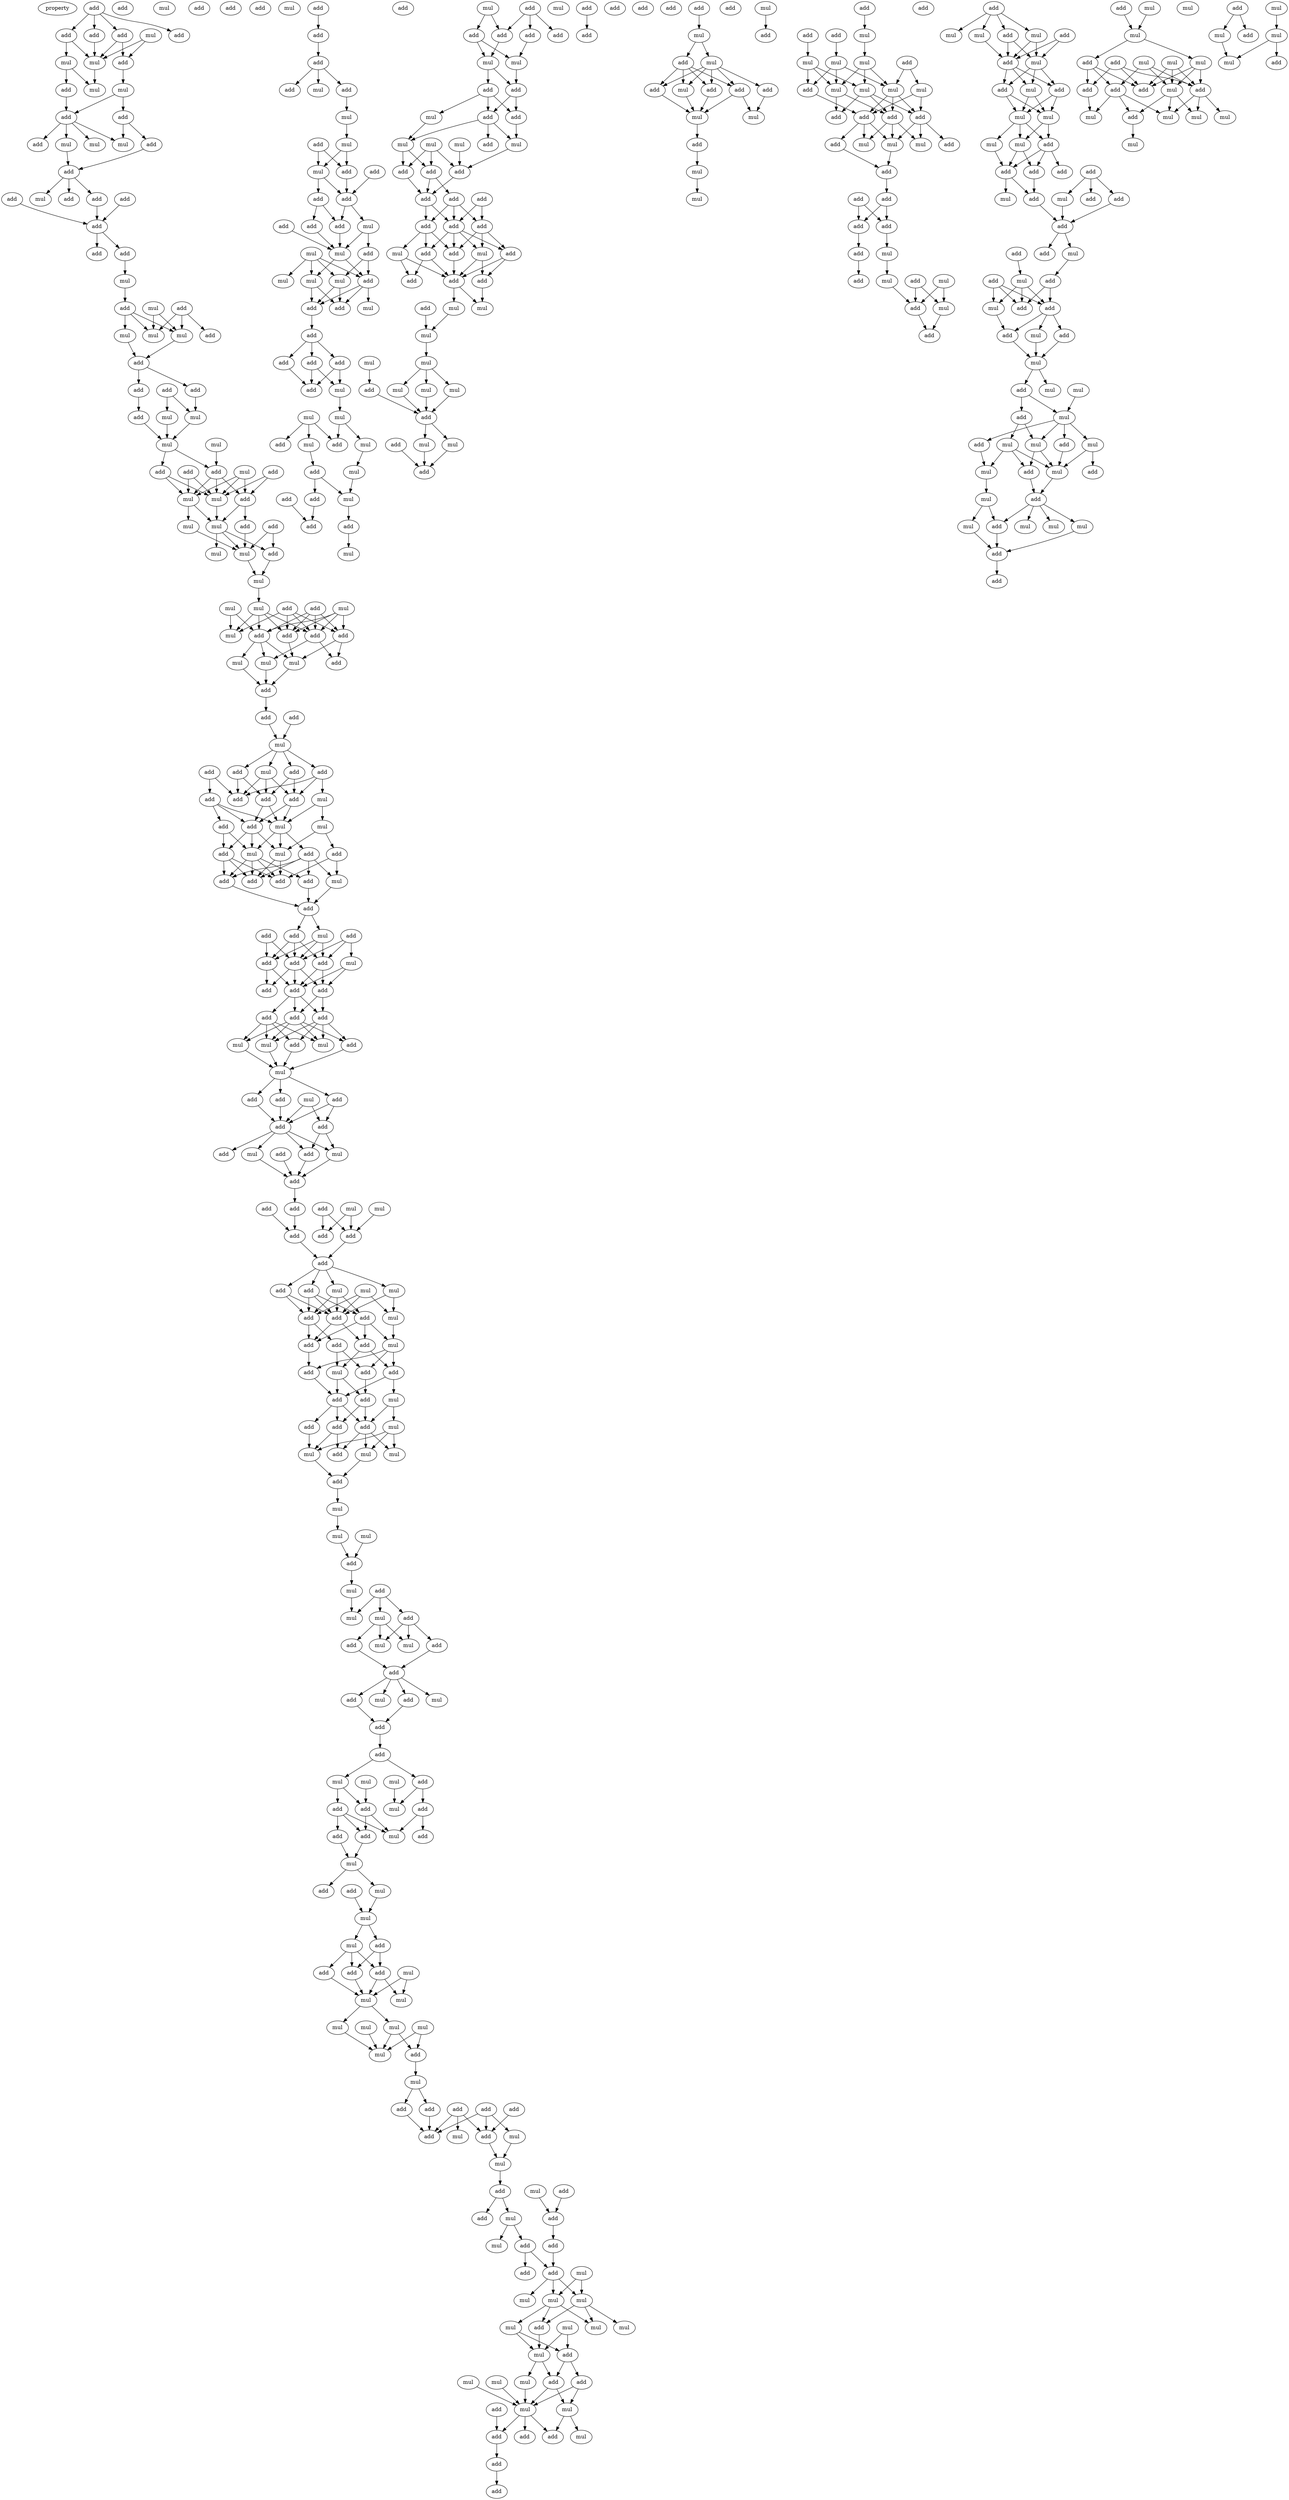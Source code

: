 digraph {
    node [fontcolor=black]
    property [mul=2,lf=1.3]
    0 [ label = add ];
    1 [ label = add ];
    2 [ label = add ];
    3 [ label = mul ];
    4 [ label = add ];
    5 [ label = add ];
    6 [ label = add ];
    7 [ label = mul ];
    8 [ label = mul ];
    9 [ label = mul ];
    10 [ label = add ];
    11 [ label = mul ];
    12 [ label = add ];
    13 [ label = add ];
    14 [ label = mul ];
    15 [ label = add ];
    16 [ label = mul ];
    17 [ label = add ];
    18 [ label = mul ];
    19 [ label = add ];
    20 [ label = mul ];
    21 [ label = add ];
    22 [ label = add ];
    23 [ label = add ];
    24 [ label = add ];
    25 [ label = add ];
    26 [ label = add ];
    27 [ label = add ];
    28 [ label = mul ];
    29 [ label = mul ];
    30 [ label = add ];
    31 [ label = add ];
    32 [ label = mul ];
    33 [ label = add ];
    34 [ label = mul ];
    35 [ label = mul ];
    36 [ label = add ];
    37 [ label = add ];
    38 [ label = add ];
    39 [ label = add ];
    40 [ label = mul ];
    41 [ label = add ];
    42 [ label = mul ];
    43 [ label = mul ];
    44 [ label = mul ];
    45 [ label = add ];
    46 [ label = add ];
    47 [ label = add ];
    48 [ label = add ];
    49 [ label = mul ];
    50 [ label = add ];
    51 [ label = mul ];
    52 [ label = mul ];
    53 [ label = add ];
    54 [ label = mul ];
    55 [ label = add ];
    56 [ label = mul ];
    57 [ label = mul ];
    58 [ label = mul ];
    59 [ label = add ];
    60 [ label = mul ];
    61 [ label = mul ];
    62 [ label = add ];
    63 [ label = mul ];
    64 [ label = mul ];
    65 [ label = add ];
    66 [ label = add ];
    67 [ label = add ];
    68 [ label = add ];
    69 [ label = add ];
    70 [ label = mul ];
    71 [ label = mul ];
    72 [ label = add ];
    73 [ label = mul ];
    74 [ label = mul ];
    75 [ label = add ];
    76 [ label = add ];
    77 [ label = add ];
    78 [ label = mul ];
    79 [ label = add ];
    80 [ label = add ];
    81 [ label = add ];
    82 [ label = add ];
    83 [ label = mul ];
    84 [ label = add ];
    85 [ label = add ];
    86 [ label = add ];
    87 [ label = mul ];
    88 [ label = add ];
    89 [ label = add ];
    90 [ label = mul ];
    91 [ label = add ];
    92 [ label = mul ];
    93 [ label = mul ];
    94 [ label = add ];
    95 [ label = add ];
    96 [ label = mul ];
    97 [ label = add ];
    98 [ label = add ];
    99 [ label = add ];
    100 [ label = mul ];
    101 [ label = add ];
    102 [ label = add ];
    103 [ label = add ];
    104 [ label = add ];
    105 [ label = add ];
    106 [ label = add ];
    107 [ label = mul ];
    108 [ label = add ];
    109 [ label = mul ];
    110 [ label = add ];
    111 [ label = add ];
    112 [ label = add ];
    113 [ label = add ];
    114 [ label = add ];
    115 [ label = add ];
    116 [ label = add ];
    117 [ label = add ];
    118 [ label = mul ];
    119 [ label = add ];
    120 [ label = add ];
    121 [ label = mul ];
    122 [ label = mul ];
    123 [ label = mul ];
    124 [ label = mul ];
    125 [ label = add ];
    126 [ label = add ];
    127 [ label = add ];
    128 [ label = add ];
    129 [ label = add ];
    130 [ label = add ];
    131 [ label = mul ];
    132 [ label = add ];
    133 [ label = mul ];
    134 [ label = add ];
    135 [ label = add ];
    136 [ label = mul ];
    137 [ label = mul ];
    138 [ label = add ];
    139 [ label = add ];
    140 [ label = add ];
    141 [ label = add ];
    142 [ label = add ];
    143 [ label = add ];
    144 [ label = add ];
    145 [ label = mul ];
    146 [ label = add ];
    147 [ label = add ];
    148 [ label = mul ];
    149 [ label = mul ];
    150 [ label = mul ];
    151 [ label = add ];
    152 [ label = add ];
    153 [ label = add ];
    154 [ label = add ];
    155 [ label = add ];
    156 [ label = add ];
    157 [ label = mul ];
    158 [ label = add ];
    159 [ label = add ];
    160 [ label = add ];
    161 [ label = mul ];
    162 [ label = mul ];
    163 [ label = add ];
    164 [ label = add ];
    165 [ label = add ];
    166 [ label = add ];
    167 [ label = mul ];
    168 [ label = add ];
    169 [ label = add ];
    170 [ label = mul ];
    171 [ label = mul ];
    172 [ label = mul ];
    173 [ label = add ];
    174 [ label = mul ];
    175 [ label = add ];
    176 [ label = mul ];
    177 [ label = mul ];
    178 [ label = mul ];
    179 [ label = add ];
    180 [ label = mul ];
    181 [ label = add ];
    182 [ label = mul ];
    183 [ label = add ];
    184 [ label = mul ];
    185 [ label = add ];
    186 [ label = add ];
    187 [ label = add ];
    188 [ label = mul ];
    189 [ label = mul ];
    190 [ label = add ];
    191 [ label = add ];
    192 [ label = mul ];
    193 [ label = add ];
    194 [ label = mul ];
    195 [ label = add ];
    196 [ label = add ];
    197 [ label = mul ];
    198 [ label = mul ];
    199 [ label = add ];
    200 [ label = mul ];
    201 [ label = add ];
    202 [ label = mul ];
    203 [ label = add ];
    204 [ label = add ];
    205 [ label = add ];
    206 [ label = add ];
    207 [ label = add ];
    208 [ label = mul ];
    209 [ label = mul ];
    210 [ label = add ];
    211 [ label = add ];
    212 [ label = mul ];
    213 [ label = mul ];
    214 [ label = mul ];
    215 [ label = add ];
    216 [ label = mul ];
    217 [ label = add ];
    218 [ label = add ];
    219 [ label = add ];
    220 [ label = add ];
    221 [ label = mul ];
    222 [ label = mul ];
    223 [ label = mul ];
    224 [ label = mul ];
    225 [ label = mul ];
    226 [ label = mul ];
    227 [ label = mul ];
    228 [ label = add ];
    229 [ label = mul ];
    230 [ label = add ];
    231 [ label = add ];
    232 [ label = add ];
    233 [ label = add ];
    234 [ label = add ];
    235 [ label = mul ];
    236 [ label = add ];
    237 [ label = add ];
    238 [ label = mul ];
    239 [ label = mul ];
    240 [ label = mul ];
    241 [ label = add ];
    242 [ label = add ];
    243 [ label = mul ];
    244 [ label = add ];
    245 [ label = add ];
    246 [ label = add ];
    247 [ label = add ];
    248 [ label = add ];
    249 [ label = mul ];
    250 [ label = add ];
    251 [ label = add ];
    252 [ label = mul ];
    253 [ label = mul ];
    254 [ label = mul ];
    255 [ label = mul ];
    256 [ label = add ];
    257 [ label = mul ];
    258 [ label = mul ];
    259 [ label = mul ];
    260 [ label = mul ];
    261 [ label = add ];
    262 [ label = mul ];
    263 [ label = add ];
    264 [ label = mul ];
    265 [ label = mul ];
    266 [ label = add ];
    267 [ label = mul ];
    268 [ label = mul ];
    269 [ label = mul ];
    270 [ label = add ];
    271 [ label = mul ];
    272 [ label = add ];
    273 [ label = add ];
    274 [ label = add ];
    275 [ label = mul ];
    276 [ label = add ];
    277 [ label = add ];
    278 [ label = add ];
    279 [ label = add ];
    280 [ label = add ];
    281 [ label = add ];
    282 [ label = mul ];
    283 [ label = add ];
    284 [ label = mul ];
    285 [ label = add ];
    286 [ label = mul ];
    287 [ label = add ];
    288 [ label = mul ];
    289 [ label = add ];
    290 [ label = add ];
    291 [ label = add ];
    292 [ label = add ];
    293 [ label = mul ];
    294 [ label = add ];
    295 [ label = add ];
    296 [ label = mul ];
    297 [ label = mul ];
    298 [ label = add ];
    299 [ label = mul ];
    300 [ label = mul ];
    301 [ label = add ];
    302 [ label = mul ];
    303 [ label = add ];
    304 [ label = add ];
    305 [ label = mul ];
    306 [ label = add ];
    307 [ label = add ];
    308 [ label = add ];
    309 [ label = add ];
    310 [ label = mul ];
    311 [ label = add ];
    312 [ label = mul ];
    313 [ label = mul ];
    314 [ label = add ];
    315 [ label = add ];
    316 [ label = mul ];
    317 [ label = add ];
    318 [ label = mul ];
    319 [ label = add ];
    320 [ label = mul ];
    321 [ label = mul ];
    322 [ label = add ];
    323 [ label = add ];
    324 [ label = add ];
    325 [ label = add ];
    326 [ label = mul ];
    327 [ label = mul ];
    328 [ label = add ];
    329 [ label = add ];
    330 [ label = add ];
    331 [ label = add ];
    332 [ label = add ];
    333 [ label = mul ];
    334 [ label = mul ];
    335 [ label = add ];
    336 [ label = add ];
    337 [ label = add ];
    338 [ label = add ];
    339 [ label = mul ];
    340 [ label = mul ];
    341 [ label = mul ];
    342 [ label = mul ];
    343 [ label = add ];
    344 [ label = mul ];
    345 [ label = add ];
    346 [ label = add ];
    347 [ label = add ];
    348 [ label = add ];
    349 [ label = add ];
    350 [ label = add ];
    351 [ label = add ];
    352 [ label = add ];
    353 [ label = add ];
    354 [ label = add ];
    355 [ label = add ];
    356 [ label = add ];
    357 [ label = mul ];
    358 [ label = mul ];
    359 [ label = add ];
    360 [ label = add ];
    361 [ label = add ];
    362 [ label = mul ];
    363 [ label = add ];
    364 [ label = mul ];
    365 [ label = mul ];
    366 [ label = mul ];
    367 [ label = mul ];
    368 [ label = add ];
    369 [ label = mul ];
    370 [ label = mul ];
    371 [ label = mul ];
    372 [ label = add ];
    373 [ label = add ];
    374 [ label = mul ];
    375 [ label = mul ];
    376 [ label = mul ];
    377 [ label = add ];
    378 [ label = add ];
    379 [ label = add ];
    380 [ label = add ];
    381 [ label = add ];
    382 [ label = add ];
    383 [ label = add ];
    384 [ label = add ];
    385 [ label = mul ];
    386 [ label = add ];
    387 [ label = mul ];
    388 [ label = add ];
    389 [ label = add ];
    390 [ label = mul ];
    391 [ label = add ];
    392 [ label = add ];
    393 [ label = mul ];
    394 [ label = mul ];
    395 [ label = mul ];
    396 [ label = add ];
    397 [ label = mul ];
    398 [ label = add ];
    399 [ label = mul ];
    400 [ label = add ];
    401 [ label = add ];
    402 [ label = add ];
    403 [ label = mul ];
    404 [ label = mul ];
    405 [ label = add ];
    406 [ label = mul ];
    407 [ label = mul ];
    408 [ label = mul ];
    409 [ label = mul ];
    410 [ label = mul ];
    411 [ label = add ];
    412 [ label = mul ];
    413 [ label = add ];
    414 [ label = add ];
    415 [ label = add ];
    416 [ label = add ];
    417 [ label = add ];
    418 [ label = mul ];
    419 [ label = mul ];
    420 [ label = add ];
    421 [ label = mul ];
    422 [ label = add ];
    423 [ label = add ];
    424 [ label = add ];
    425 [ label = add ];
    426 [ label = add ];
    427 [ label = add ];
    428 [ label = add ];
    429 [ label = mul ];
    430 [ label = mul ];
    431 [ label = add ];
    432 [ label = mul ];
    433 [ label = add ];
    434 [ label = add ];
    435 [ label = mul ];
    436 [ label = add ];
    437 [ label = add ];
    438 [ label = add ];
    439 [ label = mul ];
    440 [ label = mul ];
    441 [ label = mul ];
    442 [ label = add ];
    443 [ label = add ];
    444 [ label = mul ];
    445 [ label = mul ];
    446 [ label = add ];
    447 [ label = add ];
    448 [ label = mul ];
    449 [ label = mul ];
    450 [ label = add ];
    451 [ label = mul ];
    452 [ label = mul ];
    453 [ label = add ];
    454 [ label = add ];
    455 [ label = add ];
    456 [ label = add ];
    457 [ label = mul ];
    458 [ label = mul ];
    459 [ label = add ];
    460 [ label = add ];
    461 [ label = add ];
    462 [ label = add ];
    463 [ label = mul ];
    464 [ label = add ];
    465 [ label = add ];
    466 [ label = add ];
    467 [ label = mul ];
    468 [ label = add ];
    469 [ label = mul ];
    470 [ label = add ];
    471 [ label = add ];
    472 [ label = add ];
    473 [ label = mul ];
    474 [ label = add ];
    475 [ label = mul ];
    476 [ label = mul ];
    477 [ label = mul ];
    478 [ label = add ];
    479 [ label = add ];
    480 [ label = mul ];
    481 [ label = mul ];
    482 [ label = mul ];
    483 [ label = mul ];
    484 [ label = add ];
    485 [ label = add ];
    486 [ label = add ];
    487 [ label = mul ];
    488 [ label = add ];
    489 [ label = mul ];
    490 [ label = add ];
    491 [ label = mul ];
    492 [ label = mul ];
    493 [ label = mul ];
    494 [ label = add ];
    495 [ label = mul ];
    496 [ label = mul ];
    497 [ label = add ];
    498 [ label = add ];
    499 [ label = mul ];
    500 [ label = mul ];
    501 [ label = add ];
    502 [ label = mul ];
    503 [ label = add ];
    504 [ label = mul ];
    505 [ label = add ];
    506 [ label = mul ];
    507 [ label = mul ];
    508 [ label = add ];
    509 [ label = add ];
    510 [ label = add ];
    511 [ label = mul ];
    512 [ label = add ];
    513 [ label = add ];
    514 [ label = mul ];
    515 [ label = mul ];
    516 [ label = mul ];
    517 [ label = mul ];
    518 [ label = mul ];
    519 [ label = add ];
    520 [ label = mul ];
    521 [ label = mul ];
    522 [ label = add ];
    523 [ label = mul ];
    524 [ label = mul ];
    525 [ label = add ];
    0 -> 1 [ name = 0 ];
    0 -> 2 [ name = 1 ];
    0 -> 4 [ name = 2 ];
    0 -> 5 [ name = 3 ];
    1 -> 6 [ name = 4 ];
    1 -> 7 [ name = 5 ];
    2 -> 7 [ name = 6 ];
    3 -> 6 [ name = 7 ];
    3 -> 7 [ name = 8 ];
    4 -> 7 [ name = 9 ];
    4 -> 8 [ name = 10 ];
    6 -> 11 [ name = 11 ];
    7 -> 9 [ name = 12 ];
    8 -> 9 [ name = 13 ];
    8 -> 10 [ name = 14 ];
    10 -> 12 [ name = 15 ];
    11 -> 12 [ name = 16 ];
    11 -> 13 [ name = 17 ];
    12 -> 14 [ name = 18 ];
    12 -> 16 [ name = 19 ];
    12 -> 17 [ name = 20 ];
    12 -> 18 [ name = 21 ];
    13 -> 15 [ name = 22 ];
    13 -> 16 [ name = 23 ];
    14 -> 19 [ name = 24 ];
    15 -> 19 [ name = 25 ];
    19 -> 20 [ name = 26 ];
    19 -> 21 [ name = 27 ];
    19 -> 24 [ name = 28 ];
    21 -> 25 [ name = 29 ];
    22 -> 25 [ name = 30 ];
    23 -> 25 [ name = 31 ];
    25 -> 26 [ name = 32 ];
    25 -> 27 [ name = 33 ];
    27 -> 28 [ name = 34 ];
    28 -> 31 [ name = 35 ];
    29 -> 32 [ name = 36 ];
    29 -> 35 [ name = 37 ];
    30 -> 32 [ name = 38 ];
    30 -> 33 [ name = 39 ];
    30 -> 35 [ name = 40 ];
    31 -> 32 [ name = 41 ];
    31 -> 34 [ name = 42 ];
    31 -> 35 [ name = 43 ];
    34 -> 36 [ name = 44 ];
    35 -> 36 [ name = 45 ];
    36 -> 37 [ name = 46 ];
    36 -> 39 [ name = 47 ];
    37 -> 42 [ name = 48 ];
    38 -> 40 [ name = 49 ];
    38 -> 42 [ name = 50 ];
    39 -> 41 [ name = 51 ];
    40 -> 43 [ name = 52 ];
    41 -> 43 [ name = 53 ];
    42 -> 43 [ name = 54 ];
    43 -> 46 [ name = 55 ];
    43 -> 47 [ name = 56 ];
    44 -> 47 [ name = 57 ];
    45 -> 50 [ name = 58 ];
    45 -> 51 [ name = 59 ];
    46 -> 51 [ name = 60 ];
    46 -> 52 [ name = 61 ];
    47 -> 50 [ name = 62 ];
    47 -> 51 [ name = 63 ];
    47 -> 52 [ name = 64 ];
    48 -> 51 [ name = 65 ];
    48 -> 52 [ name = 66 ];
    49 -> 50 [ name = 67 ];
    49 -> 51 [ name = 68 ];
    49 -> 52 [ name = 69 ];
    50 -> 54 [ name = 70 ];
    50 -> 55 [ name = 71 ];
    51 -> 54 [ name = 72 ];
    52 -> 54 [ name = 73 ];
    52 -> 56 [ name = 74 ];
    53 -> 58 [ name = 75 ];
    53 -> 59 [ name = 76 ];
    54 -> 57 [ name = 77 ];
    54 -> 58 [ name = 78 ];
    54 -> 59 [ name = 79 ];
    55 -> 58 [ name = 80 ];
    56 -> 58 [ name = 81 ];
    58 -> 60 [ name = 82 ];
    59 -> 60 [ name = 83 ];
    60 -> 61 [ name = 84 ];
    61 -> 66 [ name = 85 ];
    61 -> 67 [ name = 86 ];
    61 -> 68 [ name = 87 ];
    61 -> 70 [ name = 88 ];
    62 -> 67 [ name = 89 ];
    62 -> 68 [ name = 90 ];
    62 -> 69 [ name = 91 ];
    62 -> 70 [ name = 92 ];
    63 -> 66 [ name = 93 ];
    63 -> 70 [ name = 94 ];
    64 -> 66 [ name = 95 ];
    64 -> 67 [ name = 96 ];
    64 -> 68 [ name = 97 ];
    64 -> 69 [ name = 98 ];
    65 -> 66 [ name = 99 ];
    65 -> 67 [ name = 100 ];
    65 -> 68 [ name = 101 ];
    65 -> 69 [ name = 102 ];
    66 -> 71 [ name = 103 ];
    66 -> 73 [ name = 104 ];
    66 -> 74 [ name = 105 ];
    67 -> 72 [ name = 106 ];
    67 -> 74 [ name = 107 ];
    68 -> 71 [ name = 108 ];
    69 -> 71 [ name = 109 ];
    69 -> 72 [ name = 110 ];
    71 -> 75 [ name = 111 ];
    73 -> 75 [ name = 112 ];
    74 -> 75 [ name = 113 ];
    75 -> 76 [ name = 114 ];
    76 -> 78 [ name = 115 ];
    77 -> 78 [ name = 116 ];
    78 -> 79 [ name = 117 ];
    78 -> 81 [ name = 118 ];
    78 -> 82 [ name = 119 ];
    78 -> 83 [ name = 120 ];
    79 -> 84 [ name = 121 ];
    79 -> 85 [ name = 122 ];
    80 -> 85 [ name = 123 ];
    80 -> 88 [ name = 124 ];
    81 -> 84 [ name = 125 ];
    81 -> 86 [ name = 126 ];
    82 -> 85 [ name = 127 ];
    82 -> 86 [ name = 128 ];
    82 -> 87 [ name = 129 ];
    83 -> 84 [ name = 130 ];
    83 -> 85 [ name = 131 ];
    83 -> 86 [ name = 132 ];
    84 -> 89 [ name = 133 ];
    84 -> 92 [ name = 134 ];
    86 -> 89 [ name = 135 ];
    86 -> 92 [ name = 136 ];
    87 -> 90 [ name = 137 ];
    87 -> 92 [ name = 138 ];
    88 -> 89 [ name = 139 ];
    88 -> 91 [ name = 140 ];
    88 -> 92 [ name = 141 ];
    89 -> 93 [ name = 142 ];
    89 -> 95 [ name = 143 ];
    89 -> 96 [ name = 144 ];
    90 -> 93 [ name = 145 ];
    90 -> 97 [ name = 146 ];
    91 -> 95 [ name = 147 ];
    91 -> 96 [ name = 148 ];
    92 -> 93 [ name = 149 ];
    92 -> 94 [ name = 150 ];
    92 -> 96 [ name = 151 ];
    93 -> 98 [ name = 152 ];
    93 -> 99 [ name = 153 ];
    94 -> 98 [ name = 154 ];
    94 -> 100 [ name = 155 ];
    94 -> 101 [ name = 156 ];
    94 -> 102 [ name = 157 ];
    95 -> 98 [ name = 158 ];
    95 -> 99 [ name = 159 ];
    95 -> 101 [ name = 160 ];
    96 -> 98 [ name = 161 ];
    96 -> 99 [ name = 162 ];
    96 -> 101 [ name = 163 ];
    96 -> 102 [ name = 164 ];
    97 -> 99 [ name = 165 ];
    97 -> 100 [ name = 166 ];
    100 -> 103 [ name = 167 ];
    101 -> 103 [ name = 168 ];
    102 -> 103 [ name = 169 ];
    103 -> 106 [ name = 170 ];
    103 -> 107 [ name = 171 ];
    104 -> 108 [ name = 172 ];
    104 -> 110 [ name = 173 ];
    105 -> 108 [ name = 174 ];
    105 -> 109 [ name = 175 ];
    105 -> 111 [ name = 176 ];
    106 -> 108 [ name = 177 ];
    106 -> 110 [ name = 178 ];
    106 -> 111 [ name = 179 ];
    107 -> 108 [ name = 180 ];
    107 -> 110 [ name = 181 ];
    107 -> 111 [ name = 182 ];
    108 -> 112 [ name = 183 ];
    108 -> 113 [ name = 184 ];
    108 -> 114 [ name = 185 ];
    109 -> 112 [ name = 186 ];
    109 -> 113 [ name = 187 ];
    110 -> 112 [ name = 188 ];
    110 -> 114 [ name = 189 ];
    111 -> 112 [ name = 190 ];
    111 -> 113 [ name = 191 ];
    112 -> 115 [ name = 192 ];
    112 -> 116 [ name = 193 ];
    112 -> 117 [ name = 194 ];
    113 -> 115 [ name = 195 ];
    113 -> 117 [ name = 196 ];
    115 -> 118 [ name = 197 ];
    115 -> 119 [ name = 198 ];
    115 -> 120 [ name = 199 ];
    115 -> 121 [ name = 200 ];
    116 -> 118 [ name = 201 ];
    116 -> 120 [ name = 202 ];
    116 -> 121 [ name = 203 ];
    116 -> 122 [ name = 204 ];
    117 -> 118 [ name = 205 ];
    117 -> 119 [ name = 206 ];
    117 -> 121 [ name = 207 ];
    117 -> 122 [ name = 208 ];
    119 -> 123 [ name = 209 ];
    120 -> 123 [ name = 210 ];
    121 -> 123 [ name = 211 ];
    122 -> 123 [ name = 212 ];
    123 -> 125 [ name = 213 ];
    123 -> 126 [ name = 214 ];
    123 -> 127 [ name = 215 ];
    124 -> 128 [ name = 216 ];
    124 -> 129 [ name = 217 ];
    125 -> 128 [ name = 218 ];
    125 -> 129 [ name = 219 ];
    126 -> 128 [ name = 220 ];
    127 -> 128 [ name = 221 ];
    128 -> 130 [ name = 222 ];
    128 -> 131 [ name = 223 ];
    128 -> 132 [ name = 224 ];
    128 -> 133 [ name = 225 ];
    129 -> 130 [ name = 226 ];
    129 -> 131 [ name = 227 ];
    130 -> 135 [ name = 228 ];
    131 -> 135 [ name = 229 ];
    133 -> 135 [ name = 230 ];
    134 -> 135 [ name = 231 ];
    135 -> 138 [ name = 232 ];
    136 -> 141 [ name = 233 ];
    137 -> 141 [ name = 234 ];
    137 -> 142 [ name = 235 ];
    138 -> 143 [ name = 236 ];
    139 -> 143 [ name = 237 ];
    140 -> 141 [ name = 238 ];
    140 -> 142 [ name = 239 ];
    141 -> 144 [ name = 240 ];
    143 -> 144 [ name = 241 ];
    144 -> 146 [ name = 242 ];
    144 -> 147 [ name = 243 ];
    144 -> 148 [ name = 244 ];
    144 -> 149 [ name = 245 ];
    145 -> 150 [ name = 246 ];
    145 -> 151 [ name = 247 ];
    145 -> 152 [ name = 248 ];
    146 -> 151 [ name = 249 ];
    146 -> 152 [ name = 250 ];
    146 -> 153 [ name = 251 ];
    147 -> 151 [ name = 252 ];
    147 -> 152 [ name = 253 ];
    148 -> 150 [ name = 254 ];
    148 -> 151 [ name = 255 ];
    149 -> 151 [ name = 256 ];
    149 -> 152 [ name = 257 ];
    149 -> 153 [ name = 258 ];
    150 -> 157 [ name = 259 ];
    151 -> 154 [ name = 260 ];
    151 -> 155 [ name = 261 ];
    152 -> 155 [ name = 262 ];
    152 -> 156 [ name = 263 ];
    153 -> 154 [ name = 264 ];
    153 -> 155 [ name = 265 ];
    153 -> 157 [ name = 266 ];
    154 -> 158 [ name = 267 ];
    154 -> 161 [ name = 268 ];
    155 -> 160 [ name = 269 ];
    156 -> 159 [ name = 270 ];
    156 -> 161 [ name = 271 ];
    157 -> 158 [ name = 272 ];
    157 -> 159 [ name = 273 ];
    157 -> 160 [ name = 274 ];
    158 -> 162 [ name = 275 ];
    158 -> 163 [ name = 276 ];
    159 -> 164 [ name = 277 ];
    160 -> 163 [ name = 278 ];
    161 -> 163 [ name = 279 ];
    161 -> 164 [ name = 280 ];
    162 -> 166 [ name = 281 ];
    162 -> 167 [ name = 282 ];
    163 -> 165 [ name = 283 ];
    163 -> 166 [ name = 284 ];
    163 -> 168 [ name = 285 ];
    164 -> 166 [ name = 286 ];
    164 -> 168 [ name = 287 ];
    165 -> 171 [ name = 288 ];
    166 -> 169 [ name = 289 ];
    166 -> 170 [ name = 290 ];
    166 -> 172 [ name = 291 ];
    167 -> 170 [ name = 292 ];
    167 -> 171 [ name = 293 ];
    167 -> 172 [ name = 294 ];
    168 -> 169 [ name = 295 ];
    168 -> 171 [ name = 296 ];
    170 -> 173 [ name = 297 ];
    171 -> 173 [ name = 298 ];
    173 -> 174 [ name = 299 ];
    174 -> 178 [ name = 300 ];
    177 -> 179 [ name = 301 ];
    178 -> 179 [ name = 302 ];
    179 -> 180 [ name = 303 ];
    180 -> 182 [ name = 304 ];
    181 -> 182 [ name = 305 ];
    181 -> 183 [ name = 306 ];
    181 -> 184 [ name = 307 ];
    183 -> 185 [ name = 308 ];
    183 -> 188 [ name = 309 ];
    183 -> 189 [ name = 310 ];
    184 -> 186 [ name = 311 ];
    184 -> 188 [ name = 312 ];
    184 -> 189 [ name = 313 ];
    185 -> 190 [ name = 314 ];
    186 -> 190 [ name = 315 ];
    190 -> 191 [ name = 316 ];
    190 -> 192 [ name = 317 ];
    190 -> 193 [ name = 318 ];
    190 -> 194 [ name = 319 ];
    191 -> 195 [ name = 320 ];
    193 -> 195 [ name = 321 ];
    195 -> 196 [ name = 322 ];
    196 -> 197 [ name = 323 ];
    196 -> 199 [ name = 324 ];
    197 -> 201 [ name = 325 ];
    197 -> 203 [ name = 326 ];
    198 -> 203 [ name = 327 ];
    199 -> 202 [ name = 328 ];
    199 -> 204 [ name = 329 ];
    200 -> 202 [ name = 330 ];
    201 -> 205 [ name = 331 ];
    201 -> 207 [ name = 332 ];
    201 -> 208 [ name = 333 ];
    203 -> 207 [ name = 334 ];
    203 -> 208 [ name = 335 ];
    204 -> 206 [ name = 336 ];
    204 -> 208 [ name = 337 ];
    205 -> 209 [ name = 338 ];
    207 -> 209 [ name = 339 ];
    209 -> 210 [ name = 340 ];
    209 -> 212 [ name = 341 ];
    211 -> 213 [ name = 342 ];
    212 -> 213 [ name = 343 ];
    213 -> 214 [ name = 344 ];
    213 -> 215 [ name = 345 ];
    214 -> 217 [ name = 346 ];
    214 -> 219 [ name = 347 ];
    214 -> 220 [ name = 348 ];
    215 -> 217 [ name = 349 ];
    215 -> 220 [ name = 350 ];
    216 -> 221 [ name = 351 ];
    216 -> 222 [ name = 352 ];
    217 -> 221 [ name = 353 ];
    219 -> 221 [ name = 354 ];
    220 -> 221 [ name = 355 ];
    220 -> 222 [ name = 356 ];
    221 -> 225 [ name = 357 ];
    221 -> 226 [ name = 358 ];
    223 -> 227 [ name = 359 ];
    223 -> 228 [ name = 360 ];
    224 -> 227 [ name = 361 ];
    225 -> 227 [ name = 362 ];
    225 -> 228 [ name = 363 ];
    226 -> 227 [ name = 364 ];
    228 -> 229 [ name = 365 ];
    229 -> 233 [ name = 366 ];
    229 -> 234 [ name = 367 ];
    230 -> 235 [ name = 368 ];
    230 -> 236 [ name = 369 ];
    230 -> 237 [ name = 370 ];
    231 -> 236 [ name = 371 ];
    231 -> 237 [ name = 372 ];
    231 -> 238 [ name = 373 ];
    232 -> 237 [ name = 374 ];
    233 -> 236 [ name = 375 ];
    234 -> 236 [ name = 376 ];
    237 -> 239 [ name = 377 ];
    238 -> 239 [ name = 378 ];
    239 -> 241 [ name = 379 ];
    240 -> 245 [ name = 380 ];
    241 -> 243 [ name = 381 ];
    241 -> 246 [ name = 382 ];
    242 -> 245 [ name = 383 ];
    243 -> 248 [ name = 384 ];
    243 -> 249 [ name = 385 ];
    245 -> 247 [ name = 386 ];
    247 -> 251 [ name = 387 ];
    248 -> 250 [ name = 388 ];
    248 -> 251 [ name = 389 ];
    251 -> 253 [ name = 390 ];
    251 -> 254 [ name = 391 ];
    251 -> 255 [ name = 392 ];
    252 -> 254 [ name = 393 ];
    252 -> 255 [ name = 394 ];
    254 -> 256 [ name = 395 ];
    254 -> 257 [ name = 396 ];
    254 -> 259 [ name = 397 ];
    255 -> 256 [ name = 398 ];
    255 -> 257 [ name = 399 ];
    255 -> 260 [ name = 400 ];
    256 -> 262 [ name = 401 ];
    258 -> 261 [ name = 402 ];
    258 -> 262 [ name = 403 ];
    259 -> 261 [ name = 404 ];
    259 -> 262 [ name = 405 ];
    261 -> 263 [ name = 406 ];
    261 -> 266 [ name = 407 ];
    262 -> 263 [ name = 408 ];
    262 -> 264 [ name = 409 ];
    263 -> 268 [ name = 410 ];
    263 -> 269 [ name = 411 ];
    264 -> 268 [ name = 412 ];
    265 -> 268 [ name = 413 ];
    266 -> 268 [ name = 414 ];
    266 -> 269 [ name = 415 ];
    267 -> 268 [ name = 416 ];
    268 -> 272 [ name = 417 ];
    268 -> 273 [ name = 418 ];
    268 -> 274 [ name = 419 ];
    269 -> 273 [ name = 420 ];
    269 -> 275 [ name = 421 ];
    270 -> 274 [ name = 422 ];
    274 -> 276 [ name = 423 ];
    276 -> 277 [ name = 424 ];
    278 -> 279 [ name = 425 ];
    279 -> 280 [ name = 426 ];
    280 -> 281 [ name = 427 ];
    280 -> 282 [ name = 428 ];
    280 -> 283 [ name = 429 ];
    283 -> 284 [ name = 430 ];
    284 -> 286 [ name = 431 ];
    285 -> 287 [ name = 432 ];
    285 -> 288 [ name = 433 ];
    286 -> 287 [ name = 434 ];
    286 -> 288 [ name = 435 ];
    287 -> 291 [ name = 436 ];
    288 -> 290 [ name = 437 ];
    288 -> 291 [ name = 438 ];
    289 -> 291 [ name = 439 ];
    290 -> 292 [ name = 440 ];
    290 -> 294 [ name = 441 ];
    291 -> 293 [ name = 442 ];
    291 -> 294 [ name = 443 ];
    292 -> 296 [ name = 444 ];
    293 -> 296 [ name = 445 ];
    293 -> 298 [ name = 446 ];
    294 -> 296 [ name = 447 ];
    295 -> 296 [ name = 448 ];
    296 -> 301 [ name = 449 ];
    296 -> 302 [ name = 450 ];
    297 -> 299 [ name = 451 ];
    297 -> 300 [ name = 452 ];
    297 -> 301 [ name = 453 ];
    297 -> 302 [ name = 454 ];
    298 -> 299 [ name = 455 ];
    298 -> 301 [ name = 456 ];
    299 -> 303 [ name = 457 ];
    299 -> 304 [ name = 458 ];
    301 -> 303 [ name = 459 ];
    301 -> 304 [ name = 460 ];
    301 -> 305 [ name = 461 ];
    302 -> 303 [ name = 462 ];
    302 -> 304 [ name = 463 ];
    303 -> 306 [ name = 464 ];
    306 -> 307 [ name = 465 ];
    306 -> 308 [ name = 466 ];
    306 -> 309 [ name = 467 ];
    307 -> 311 [ name = 468 ];
    308 -> 310 [ name = 469 ];
    308 -> 311 [ name = 470 ];
    309 -> 310 [ name = 471 ];
    309 -> 311 [ name = 472 ];
    310 -> 312 [ name = 473 ];
    312 -> 315 [ name = 474 ];
    312 -> 316 [ name = 475 ];
    313 -> 315 [ name = 476 ];
    313 -> 317 [ name = 477 ];
    313 -> 318 [ name = 478 ];
    316 -> 320 [ name = 479 ];
    318 -> 319 [ name = 480 ];
    319 -> 321 [ name = 481 ];
    319 -> 323 [ name = 482 ];
    320 -> 321 [ name = 483 ];
    321 -> 324 [ name = 484 ];
    322 -> 325 [ name = 485 ];
    323 -> 325 [ name = 486 ];
    324 -> 326 [ name = 487 ];
    327 -> 329 [ name = 488 ];
    327 -> 332 [ name = 489 ];
    328 -> 329 [ name = 490 ];
    328 -> 330 [ name = 491 ];
    328 -> 331 [ name = 492 ];
    329 -> 334 [ name = 493 ];
    330 -> 333 [ name = 494 ];
    332 -> 333 [ name = 495 ];
    332 -> 334 [ name = 496 ];
    333 -> 335 [ name = 497 ];
    334 -> 335 [ name = 498 ];
    334 -> 336 [ name = 499 ];
    335 -> 337 [ name = 500 ];
    335 -> 338 [ name = 501 ];
    336 -> 337 [ name = 502 ];
    336 -> 338 [ name = 503 ];
    336 -> 339 [ name = 504 ];
    337 -> 341 [ name = 505 ];
    338 -> 340 [ name = 506 ];
    338 -> 341 [ name = 507 ];
    338 -> 343 [ name = 508 ];
    339 -> 340 [ name = 509 ];
    340 -> 345 [ name = 510 ];
    340 -> 347 [ name = 511 ];
    341 -> 346 [ name = 512 ];
    342 -> 345 [ name = 513 ];
    342 -> 346 [ name = 514 ];
    342 -> 347 [ name = 515 ];
    344 -> 346 [ name = 516 ];
    345 -> 348 [ name = 517 ];
    345 -> 350 [ name = 518 ];
    346 -> 350 [ name = 519 ];
    347 -> 350 [ name = 520 ];
    348 -> 351 [ name = 521 ];
    348 -> 352 [ name = 522 ];
    348 -> 353 [ name = 523 ];
    349 -> 352 [ name = 524 ];
    349 -> 353 [ name = 525 ];
    350 -> 351 [ name = 526 ];
    350 -> 352 [ name = 527 ];
    351 -> 354 [ name = 528 ];
    351 -> 356 [ name = 529 ];
    351 -> 357 [ name = 530 ];
    352 -> 354 [ name = 531 ];
    352 -> 355 [ name = 532 ];
    352 -> 356 [ name = 533 ];
    352 -> 358 [ name = 534 ];
    353 -> 354 [ name = 535 ];
    353 -> 355 [ name = 536 ];
    353 -> 358 [ name = 537 ];
    354 -> 359 [ name = 538 ];
    355 -> 359 [ name = 539 ];
    355 -> 360 [ name = 540 ];
    356 -> 359 [ name = 541 ];
    356 -> 361 [ name = 542 ];
    357 -> 359 [ name = 543 ];
    357 -> 361 [ name = 544 ];
    358 -> 359 [ name = 545 ];
    358 -> 360 [ name = 546 ];
    359 -> 362 [ name = 547 ];
    359 -> 364 [ name = 548 ];
    360 -> 362 [ name = 549 ];
    363 -> 365 [ name = 550 ];
    364 -> 365 [ name = 551 ];
    365 -> 366 [ name = 552 ];
    366 -> 369 [ name = 553 ];
    366 -> 370 [ name = 554 ];
    366 -> 371 [ name = 555 ];
    367 -> 368 [ name = 556 ];
    368 -> 372 [ name = 557 ];
    369 -> 372 [ name = 558 ];
    370 -> 372 [ name = 559 ];
    371 -> 372 [ name = 560 ];
    372 -> 374 [ name = 561 ];
    372 -> 376 [ name = 562 ];
    373 -> 377 [ name = 563 ];
    374 -> 377 [ name = 564 ];
    376 -> 377 [ name = 565 ];
    378 -> 384 [ name = 566 ];
    382 -> 385 [ name = 567 ];
    385 -> 386 [ name = 568 ];
    385 -> 387 [ name = 569 ];
    386 -> 389 [ name = 570 ];
    386 -> 390 [ name = 571 ];
    386 -> 391 [ name = 572 ];
    386 -> 392 [ name = 573 ];
    387 -> 388 [ name = 574 ];
    387 -> 389 [ name = 575 ];
    387 -> 390 [ name = 576 ];
    387 -> 391 [ name = 577 ];
    387 -> 392 [ name = 578 ];
    388 -> 393 [ name = 579 ];
    389 -> 394 [ name = 580 ];
    390 -> 394 [ name = 581 ];
    391 -> 394 [ name = 582 ];
    392 -> 393 [ name = 583 ];
    392 -> 394 [ name = 584 ];
    394 -> 396 [ name = 585 ];
    395 -> 398 [ name = 586 ];
    396 -> 397 [ name = 587 ];
    397 -> 399 [ name = 588 ];
    400 -> 403 [ name = 589 ];
    401 -> 404 [ name = 590 ];
    402 -> 406 [ name = 591 ];
    403 -> 407 [ name = 592 ];
    404 -> 409 [ name = 593 ];
    404 -> 410 [ name = 594 ];
    404 -> 411 [ name = 595 ];
    405 -> 408 [ name = 596 ];
    405 -> 412 [ name = 597 ];
    406 -> 409 [ name = 598 ];
    406 -> 411 [ name = 599 ];
    406 -> 412 [ name = 600 ];
    407 -> 409 [ name = 601 ];
    407 -> 410 [ name = 602 ];
    407 -> 412 [ name = 603 ];
    408 -> 413 [ name = 604 ];
    408 -> 416 [ name = 605 ];
    409 -> 414 [ name = 606 ];
    409 -> 415 [ name = 607 ];
    410 -> 414 [ name = 608 ];
    410 -> 415 [ name = 609 ];
    410 -> 416 [ name = 610 ];
    411 -> 413 [ name = 611 ];
    412 -> 413 [ name = 612 ];
    412 -> 415 [ name = 613 ];
    412 -> 416 [ name = 614 ];
    413 -> 418 [ name = 615 ];
    413 -> 419 [ name = 616 ];
    413 -> 420 [ name = 617 ];
    415 -> 418 [ name = 618 ];
    415 -> 419 [ name = 619 ];
    415 -> 421 [ name = 620 ];
    416 -> 417 [ name = 621 ];
    416 -> 418 [ name = 622 ];
    416 -> 421 [ name = 623 ];
    418 -> 422 [ name = 624 ];
    420 -> 422 [ name = 625 ];
    422 -> 424 [ name = 626 ];
    424 -> 426 [ name = 627 ];
    424 -> 427 [ name = 628 ];
    425 -> 426 [ name = 629 ];
    425 -> 427 [ name = 630 ];
    426 -> 428 [ name = 631 ];
    427 -> 429 [ name = 632 ];
    428 -> 431 [ name = 633 ];
    429 -> 432 [ name = 634 ];
    430 -> 434 [ name = 635 ];
    430 -> 435 [ name = 636 ];
    432 -> 434 [ name = 637 ];
    433 -> 434 [ name = 638 ];
    433 -> 435 [ name = 639 ];
    434 -> 436 [ name = 640 ];
    435 -> 436 [ name = 641 ];
    437 -> 438 [ name = 642 ];
    437 -> 439 [ name = 643 ];
    437 -> 440 [ name = 644 ];
    437 -> 441 [ name = 645 ];
    438 -> 443 [ name = 646 ];
    438 -> 444 [ name = 647 ];
    439 -> 443 [ name = 648 ];
    439 -> 444 [ name = 649 ];
    441 -> 443 [ name = 650 ];
    442 -> 443 [ name = 651 ];
    442 -> 444 [ name = 652 ];
    443 -> 445 [ name = 653 ];
    443 -> 446 [ name = 654 ];
    443 -> 447 [ name = 655 ];
    444 -> 445 [ name = 656 ];
    444 -> 446 [ name = 657 ];
    444 -> 447 [ name = 658 ];
    445 -> 448 [ name = 659 ];
    445 -> 449 [ name = 660 ];
    446 -> 448 [ name = 661 ];
    446 -> 449 [ name = 662 ];
    447 -> 448 [ name = 663 ];
    447 -> 449 [ name = 664 ];
    448 -> 450 [ name = 665 ];
    448 -> 451 [ name = 666 ];
    448 -> 452 [ name = 667 ];
    449 -> 450 [ name = 668 ];
    449 -> 452 [ name = 669 ];
    450 -> 453 [ name = 670 ];
    450 -> 454 [ name = 671 ];
    450 -> 456 [ name = 672 ];
    451 -> 453 [ name = 673 ];
    452 -> 453 [ name = 674 ];
    452 -> 454 [ name = 675 ];
    453 -> 458 [ name = 676 ];
    453 -> 461 [ name = 677 ];
    454 -> 461 [ name = 678 ];
    455 -> 457 [ name = 679 ];
    455 -> 459 [ name = 680 ];
    455 -> 460 [ name = 681 ];
    457 -> 462 [ name = 682 ];
    459 -> 462 [ name = 683 ];
    461 -> 462 [ name = 684 ];
    462 -> 463 [ name = 685 ];
    462 -> 465 [ name = 686 ];
    463 -> 468 [ name = 687 ];
    464 -> 467 [ name = 688 ];
    466 -> 469 [ name = 689 ];
    466 -> 470 [ name = 690 ];
    466 -> 471 [ name = 691 ];
    467 -> 469 [ name = 692 ];
    467 -> 470 [ name = 693 ];
    467 -> 471 [ name = 694 ];
    468 -> 470 [ name = 695 ];
    468 -> 471 [ name = 696 ];
    469 -> 474 [ name = 697 ];
    471 -> 472 [ name = 698 ];
    471 -> 473 [ name = 699 ];
    471 -> 474 [ name = 700 ];
    472 -> 475 [ name = 701 ];
    473 -> 475 [ name = 702 ];
    474 -> 475 [ name = 703 ];
    475 -> 476 [ name = 704 ];
    475 -> 478 [ name = 705 ];
    477 -> 480 [ name = 706 ];
    478 -> 479 [ name = 707 ];
    478 -> 480 [ name = 708 ];
    479 -> 481 [ name = 709 ];
    479 -> 483 [ name = 710 ];
    480 -> 481 [ name = 711 ];
    480 -> 482 [ name = 712 ];
    480 -> 484 [ name = 713 ];
    480 -> 485 [ name = 714 ];
    481 -> 488 [ name = 715 ];
    481 -> 489 [ name = 716 ];
    482 -> 486 [ name = 717 ];
    482 -> 489 [ name = 718 ];
    483 -> 487 [ name = 719 ];
    483 -> 488 [ name = 720 ];
    483 -> 489 [ name = 721 ];
    484 -> 489 [ name = 722 ];
    485 -> 487 [ name = 723 ];
    487 -> 491 [ name = 724 ];
    488 -> 490 [ name = 725 ];
    489 -> 490 [ name = 726 ];
    490 -> 492 [ name = 727 ];
    490 -> 493 [ name = 728 ];
    490 -> 494 [ name = 729 ];
    490 -> 495 [ name = 730 ];
    491 -> 494 [ name = 731 ];
    491 -> 496 [ name = 732 ];
    494 -> 497 [ name = 733 ];
    495 -> 497 [ name = 734 ];
    496 -> 497 [ name = 735 ];
    497 -> 501 [ name = 736 ];
    498 -> 502 [ name = 737 ];
    499 -> 502 [ name = 738 ];
    502 -> 503 [ name = 739 ];
    502 -> 504 [ name = 740 ];
    503 -> 508 [ name = 741 ];
    503 -> 509 [ name = 742 ];
    503 -> 510 [ name = 743 ];
    504 -> 508 [ name = 744 ];
    504 -> 511 [ name = 745 ];
    504 -> 512 [ name = 746 ];
    505 -> 508 [ name = 747 ];
    505 -> 509 [ name = 748 ];
    505 -> 512 [ name = 749 ];
    506 -> 510 [ name = 750 ];
    506 -> 511 [ name = 751 ];
    506 -> 512 [ name = 752 ];
    507 -> 508 [ name = 753 ];
    507 -> 511 [ name = 754 ];
    507 -> 512 [ name = 755 ];
    509 -> 517 [ name = 756 ];
    510 -> 513 [ name = 757 ];
    510 -> 514 [ name = 758 ];
    510 -> 517 [ name = 759 ];
    511 -> 513 [ name = 760 ];
    511 -> 514 [ name = 761 ];
    511 -> 515 [ name = 762 ];
    512 -> 514 [ name = 763 ];
    512 -> 515 [ name = 764 ];
    512 -> 516 [ name = 765 ];
    513 -> 518 [ name = 766 ];
    519 -> 521 [ name = 767 ];
    519 -> 522 [ name = 768 ];
    520 -> 523 [ name = 769 ];
    521 -> 524 [ name = 770 ];
    523 -> 524 [ name = 771 ];
    523 -> 525 [ name = 772 ];
}
